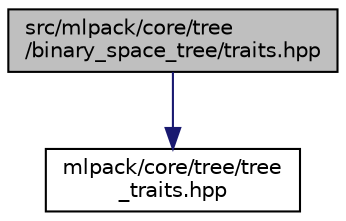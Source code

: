 digraph "src/mlpack/core/tree/binary_space_tree/traits.hpp"
{
  edge [fontname="Helvetica",fontsize="10",labelfontname="Helvetica",labelfontsize="10"];
  node [fontname="Helvetica",fontsize="10",shape=record];
  Node1 [label="src/mlpack/core/tree\l/binary_space_tree/traits.hpp",height=0.2,width=0.4,color="black", fillcolor="grey75", style="filled" fontcolor="black"];
  Node1 -> Node2 [color="midnightblue",fontsize="10",style="solid",fontname="Helvetica"];
  Node2 [label="mlpack/core/tree/tree\l_traits.hpp",height=0.2,width=0.4,color="black", fillcolor="white", style="filled",URL="$tree__traits_8hpp.html"];
}
